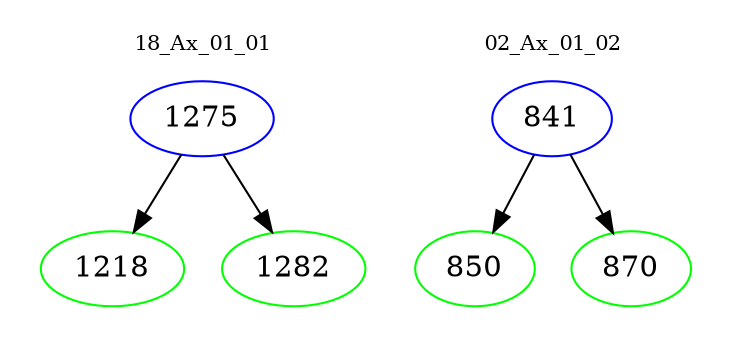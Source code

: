 digraph{
subgraph cluster_0 {
color = white
label = "18_Ax_01_01";
fontsize=10;
T0_1275 [label="1275", color="blue"]
T0_1275 -> T0_1218 [color="black"]
T0_1218 [label="1218", color="green"]
T0_1275 -> T0_1282 [color="black"]
T0_1282 [label="1282", color="green"]
}
subgraph cluster_1 {
color = white
label = "02_Ax_01_02";
fontsize=10;
T1_841 [label="841", color="blue"]
T1_841 -> T1_850 [color="black"]
T1_850 [label="850", color="green"]
T1_841 -> T1_870 [color="black"]
T1_870 [label="870", color="green"]
}
}
